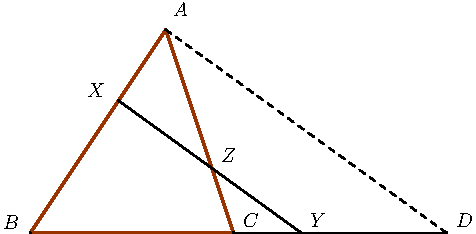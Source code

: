  /* Geogebra to Asymptote conversion, documentation at artofproblemsolving.com/Wiki go to User:Azjps/geogebra */
import graph; size(8cm); 
real labelscalefactor = 0.5; /* changes label-to-point distance */
pen dps = linewidth(0.7) + fontsize(10); defaultpen(dps); /* default pen style */ 
pen dotstyle = black; /* point style */ 
real xmin = -10.845016944921786, xmax = 15.1257147623953, ymin = -9.819919137690757, ymax = 14.904217447675077;  /* image dimensions */
pen zzttqq = rgb(0.6,0.2,0); 

draw((3,3)--(1,0)--(4,0)--cycle, linewidth(1.2) + zzttqq); 
 /* draw figures */
draw((3,3)--(1,0), linewidth(1.2) + zzttqq); 
draw((1,0)--(4,0), linewidth(1.2) + zzttqq); 
draw((4,0)--(3,3), linewidth(1.2) + zzttqq); 
draw((4,0)--(5,0), linewidth(0.8)); 
draw((2.3013955527517043,1.9520933291275566)--(5,0), linewidth(0.8)); 
draw((3,3)--(7.1472470711034735,0), linewidth(0.8) + linetype("4 4")); 
draw((5,0)--(7.1472470711034735,0), linewidth(0.8)); 
 /* dots and labels */
dot((3,3),linewidth(1pt) + dotstyle); 
label("$A$", (3.075295250200173,3.1654467159677666), NE * labelscalefactor); 
dot((1,0),linewidth(1pt) + dotstyle); 
label("$B$", (0.5561342745904156,0.022988179382403367), NE * labelscalefactor); 
dot((4,0),linewidth(1pt) + dotstyle); 
label("$C$", (4.114124518492857,0.04895891108972042), NE * labelscalefactor); 
dot((5,0),linewidth(1pt) + dotstyle); 
label("$Y$", (5.101012323370906,0.04895891108972042), NE * labelscalefactor); 
dot((2.3013955527517043,1.9520933291275566),linewidth(1pt) + dotstyle); 
label("$X$", (1.8027293965416358,1.9707930574311823), NE * labelscalefactor); 
dot((3.6822619967839434,0.9532140096481695),linewidth(1pt) + dotstyle); 
label("$Z$", (3.7765050062977346,1.0098759842604514), NE * labelscalefactor); 
dot((7.1472470711034735,0),linewidth(1pt) + dotstyle); 
label("$D$", (7.256583055078224,0.04895891108972042), NE * labelscalefactor); 
clip((xmin,ymin)--(xmin,ymax)--(xmax,ymax)--(xmax,ymin)--cycle); 
 /* end of picture */